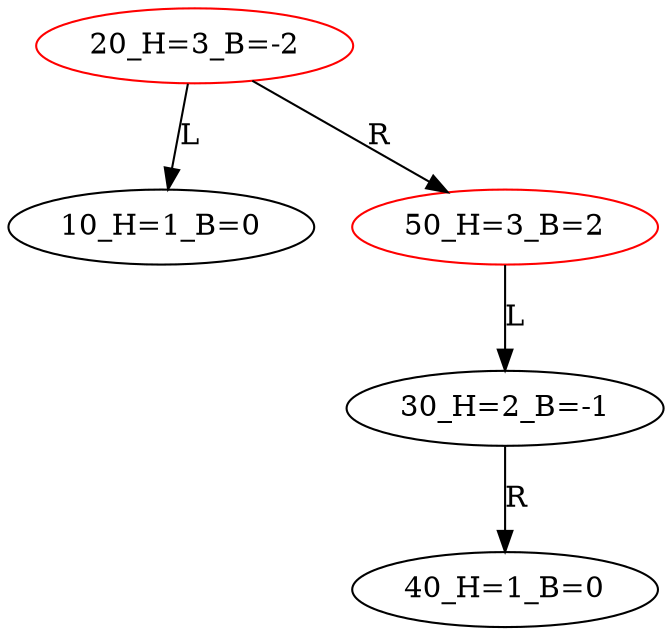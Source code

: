 digraph BiTreeBiTreeInsert {
"20_H=3_B=-2" -> {"10_H=1_B=0"} [label="L"]
"20_H=3_B=-2" -> {"50_H=3_B=2"} [label="R"]
"50_H=3_B=2" -> {"30_H=2_B=-1"} [label="L"]
"30_H=2_B=-1" -> {"40_H=1_B=0"} [label="R"]
"20_H=3_B=-2" [color=red]
"10_H=1_B=0"
"50_H=3_B=2" [color=red]
"30_H=2_B=-1"
"40_H=1_B=0"
}
